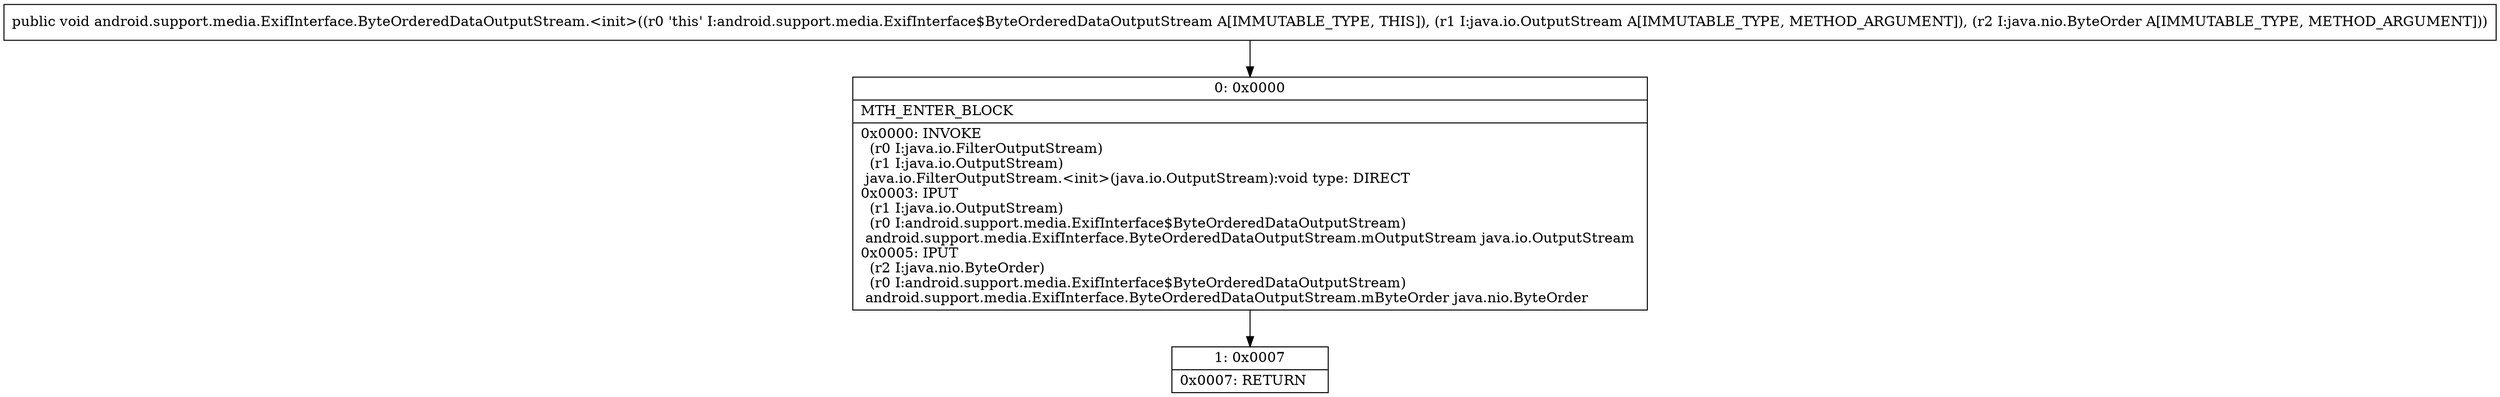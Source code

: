 digraph "CFG forandroid.support.media.ExifInterface.ByteOrderedDataOutputStream.\<init\>(Ljava\/io\/OutputStream;Ljava\/nio\/ByteOrder;)V" {
Node_0 [shape=record,label="{0\:\ 0x0000|MTH_ENTER_BLOCK\l|0x0000: INVOKE  \l  (r0 I:java.io.FilterOutputStream)\l  (r1 I:java.io.OutputStream)\l java.io.FilterOutputStream.\<init\>(java.io.OutputStream):void type: DIRECT \l0x0003: IPUT  \l  (r1 I:java.io.OutputStream)\l  (r0 I:android.support.media.ExifInterface$ByteOrderedDataOutputStream)\l android.support.media.ExifInterface.ByteOrderedDataOutputStream.mOutputStream java.io.OutputStream \l0x0005: IPUT  \l  (r2 I:java.nio.ByteOrder)\l  (r0 I:android.support.media.ExifInterface$ByteOrderedDataOutputStream)\l android.support.media.ExifInterface.ByteOrderedDataOutputStream.mByteOrder java.nio.ByteOrder \l}"];
Node_1 [shape=record,label="{1\:\ 0x0007|0x0007: RETURN   \l}"];
MethodNode[shape=record,label="{public void android.support.media.ExifInterface.ByteOrderedDataOutputStream.\<init\>((r0 'this' I:android.support.media.ExifInterface$ByteOrderedDataOutputStream A[IMMUTABLE_TYPE, THIS]), (r1 I:java.io.OutputStream A[IMMUTABLE_TYPE, METHOD_ARGUMENT]), (r2 I:java.nio.ByteOrder A[IMMUTABLE_TYPE, METHOD_ARGUMENT])) }"];
MethodNode -> Node_0;
Node_0 -> Node_1;
}

